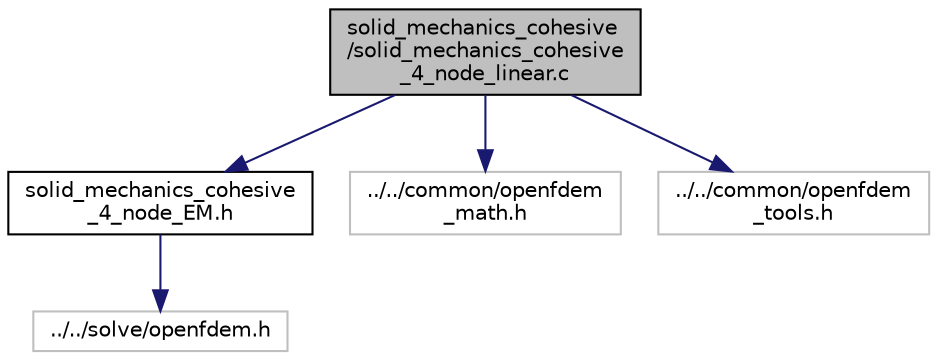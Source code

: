 digraph "solid_mechanics_cohesive/solid_mechanics_cohesive_4_node_linear.c"
{
 // LATEX_PDF_SIZE
  edge [fontname="Helvetica",fontsize="10",labelfontname="Helvetica",labelfontsize="10"];
  node [fontname="Helvetica",fontsize="10",shape=record];
  Node1 [label="solid_mechanics_cohesive\l/solid_mechanics_cohesive\l_4_node_linear.c",height=0.2,width=0.4,color="black", fillcolor="grey75", style="filled", fontcolor="black",tooltip=" "];
  Node1 -> Node2 [color="midnightblue",fontsize="10",style="solid"];
  Node2 [label="solid_mechanics_cohesive\l_4_node_EM.h",height=0.2,width=0.4,color="black", fillcolor="white", style="filled",URL="$solid__mechanics__cohesive__4__node___e_m_8h.html",tooltip=" "];
  Node2 -> Node3 [color="midnightblue",fontsize="10",style="solid"];
  Node3 [label="../../solve/openfdem.h",height=0.2,width=0.4,color="grey75", fillcolor="white", style="filled",tooltip=" "];
  Node1 -> Node4 [color="midnightblue",fontsize="10",style="solid"];
  Node4 [label="../../common/openfdem\l_math.h",height=0.2,width=0.4,color="grey75", fillcolor="white", style="filled",tooltip=" "];
  Node1 -> Node5 [color="midnightblue",fontsize="10",style="solid"];
  Node5 [label="../../common/openfdem\l_tools.h",height=0.2,width=0.4,color="grey75", fillcolor="white", style="filled",tooltip=" "];
}
